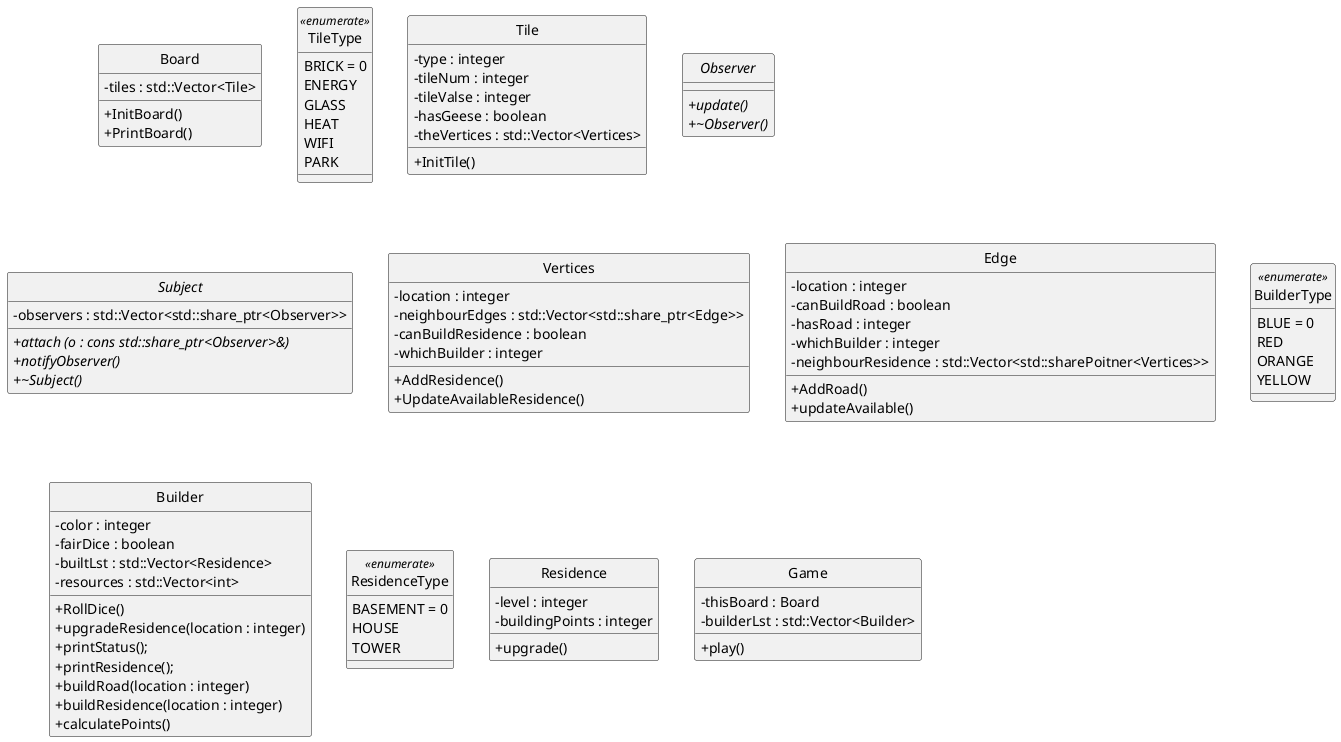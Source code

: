 @startuml CS246 Final Project UML 
skinparam style strictuml
skinparam SequenceMessageAlignment center
skinparam classAttributeIconSize 0

' class Board  
' class TileType
' class Tile
' class Observer
' class Subject
' class Vertices
' class Edge
' class BuilderType
' class Builder
' class ResidenceType
' class Residence
' class Game

class Board  {
    -tiles : std::Vector<Tile>
    +InitBoard()
    +PrintBoard()
} 

enum TileType << enumerate >> {
    BRICK = 0
    ENERGY 
    GLASS 
    HEAT 
    WIFI 
    PARK
}

class Tile {
    - type : integer
    - tileNum : integer
    - tileValse : integer
    - hasGeese : boolean
    - theVertices : std::Vector<Vertices>
    + InitTile()
} 
abstract class Observer {
    + {abstract} update()
    + {abstract} ~Observer()
}

abstract class Subject {
    - observers : std::Vector<std::share_ptr<Observer>>
    + {abstract} attach (o : cons std::share_ptr<Observer>&)
    + {abstract} notifyObserver()
    + {abstract} ~Subject()
}

class Vertices {
    - location : integer
    - neighbourEdges : std::Vector<std::share_ptr<Edge>> 
    - canBuildResidence : boolean
    - whichBuilder : integer
    + AddResidence()
    + UpdateAvailableResidence()
}

class Edge {
    - location : integer 
    - canBuildRoad : boolean
    - hasRoad : integer 
    - whichBuilder : integer 
    - neighbourResidence : std::Vector<std::sharePoitner<Vertices>>
    + AddRoad()
    + updateAvailable() 
}

enum BuilderType << enumerate >> {
    BLUE = 0
    RED 
    ORANGE 
    YELLOW 
}

class Builder {
    - color : integer 
    - fairDice : boolean
    - builtLst : std::Vector<Residence> 
    - resources : std::Vector<int>
    + RollDice()
    + upgradeResidence(location : integer)
    + printStatus();
    + printResidence();
    + buildRoad(location : integer) 
    + buildResidence(location : integer)
    + calculatePoints()
}

enum ResidenceType << enumerate >> {
    BASEMENT = 0
    HOUSE
    TOWER  
}

class Residence {
    - level : integer 
    - buildingPoints : integer 
    + upgrade()
}

class Game {
    - thisBoard : Board 
    - builderLst : std::Vector<Builder>
    + play()
}
@enduml